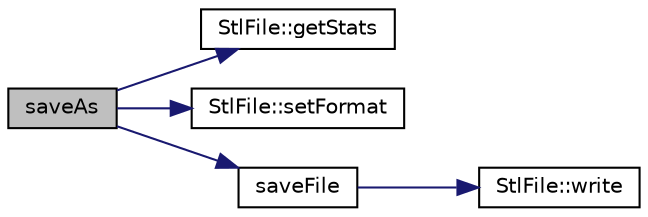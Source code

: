 digraph "saveAs"
{
  edge [fontname="Helvetica",fontsize="10",labelfontname="Helvetica",labelfontsize="10"];
  node [fontname="Helvetica",fontsize="10",shape=record];
  rankdir="LR";
  Node1 [label="saveAs",height=0.2,width=0.4,color="black", fillcolor="grey75", style="filled" fontcolor="black"];
  Node1 -> Node2 [color="midnightblue",fontsize="10",style="solid",fontname="Helvetica"];
  Node2 [label="StlFile::getStats",height=0.2,width=0.4,color="black", fillcolor="white", style="filled",URL="$class_stl_file.html#aac260ec468bf0edb102c86fe771cccf5"];
  Node1 -> Node3 [color="midnightblue",fontsize="10",style="solid",fontname="Helvetica"];
  Node3 [label="StlFile::setFormat",height=0.2,width=0.4,color="black", fillcolor="white", style="filled",URL="$class_stl_file.html#ab5bac711a8aafc6a495838c95a1ff605"];
  Node1 -> Node4 [color="midnightblue",fontsize="10",style="solid",fontname="Helvetica"];
  Node4 [label="saveFile",height=0.2,width=0.4,color="black", fillcolor="white", style="filled",URL="$class_g_l_mdi_child.html#aee368b2e953c4f7588e5da35d944cb0e"];
  Node4 -> Node5 [color="midnightblue",fontsize="10",style="solid",fontname="Helvetica"];
  Node5 [label="StlFile::write",height=0.2,width=0.4,color="black", fillcolor="white", style="filled",URL="$class_stl_file.html#aeedd5aa47c9ddd137b505da7ab109b1b"];
}
